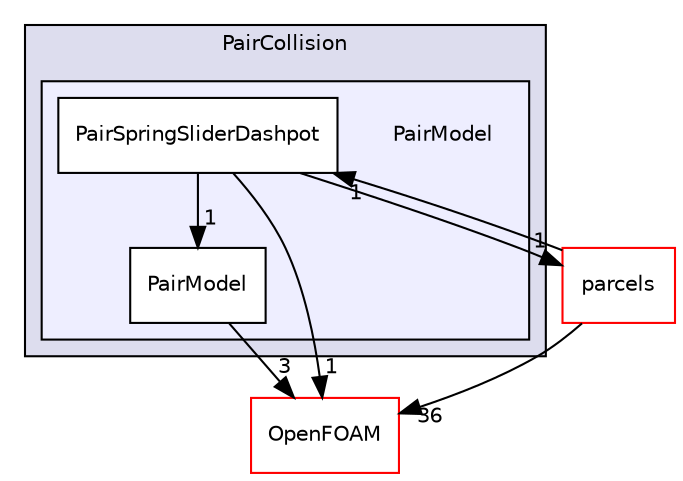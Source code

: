 digraph "src/lagrangian/intermediate/submodels/Kinematic/CollisionModel/PairCollision/PairModel" {
  bgcolor=transparent;
  compound=true
  node [ fontsize="10", fontname="Helvetica"];
  edge [ labelfontsize="10", labelfontname="Helvetica"];
  subgraph clusterdir_4348cf8d0fceec2d089699310dcaf53c {
    graph [ bgcolor="#ddddee", pencolor="black", label="PairCollision" fontname="Helvetica", fontsize="10", URL="dir_4348cf8d0fceec2d089699310dcaf53c.html"]
  subgraph clusterdir_3cfe95366bcf693649edc819488068c7 {
    graph [ bgcolor="#eeeeff", pencolor="black", label="" URL="dir_3cfe95366bcf693649edc819488068c7.html"];
    dir_3cfe95366bcf693649edc819488068c7 [shape=plaintext label="PairModel"];
    dir_cb5a1695fda9bb90f477d420d513cbab [shape=box label="PairModel" color="black" fillcolor="white" style="filled" URL="dir_cb5a1695fda9bb90f477d420d513cbab.html"];
    dir_9522b32a75cc9192a6badc0cb39db995 [shape=box label="PairSpringSliderDashpot" color="black" fillcolor="white" style="filled" URL="dir_9522b32a75cc9192a6badc0cb39db995.html"];
  }
  }
  dir_c5473ff19b20e6ec4dfe5c310b3778a8 [shape=box label="OpenFOAM" color="red" URL="dir_c5473ff19b20e6ec4dfe5c310b3778a8.html"];
  dir_b8d19ddbdf0975644e34192d6313800e [shape=box label="parcels" color="red" URL="dir_b8d19ddbdf0975644e34192d6313800e.html"];
  dir_9522b32a75cc9192a6badc0cb39db995->dir_c5473ff19b20e6ec4dfe5c310b3778a8 [headlabel="1", labeldistance=1.5 headhref="dir_001505_001888.html"];
  dir_9522b32a75cc9192a6badc0cb39db995->dir_cb5a1695fda9bb90f477d420d513cbab [headlabel="1", labeldistance=1.5 headhref="dir_001505_001504.html"];
  dir_9522b32a75cc9192a6badc0cb39db995->dir_b8d19ddbdf0975644e34192d6313800e [headlabel="1", labeldistance=1.5 headhref="dir_001505_001449.html"];
  dir_cb5a1695fda9bb90f477d420d513cbab->dir_c5473ff19b20e6ec4dfe5c310b3778a8 [headlabel="3", labeldistance=1.5 headhref="dir_001504_001888.html"];
  dir_b8d19ddbdf0975644e34192d6313800e->dir_9522b32a75cc9192a6badc0cb39db995 [headlabel="1", labeldistance=1.5 headhref="dir_001449_001505.html"];
  dir_b8d19ddbdf0975644e34192d6313800e->dir_c5473ff19b20e6ec4dfe5c310b3778a8 [headlabel="36", labeldistance=1.5 headhref="dir_001449_001888.html"];
}
